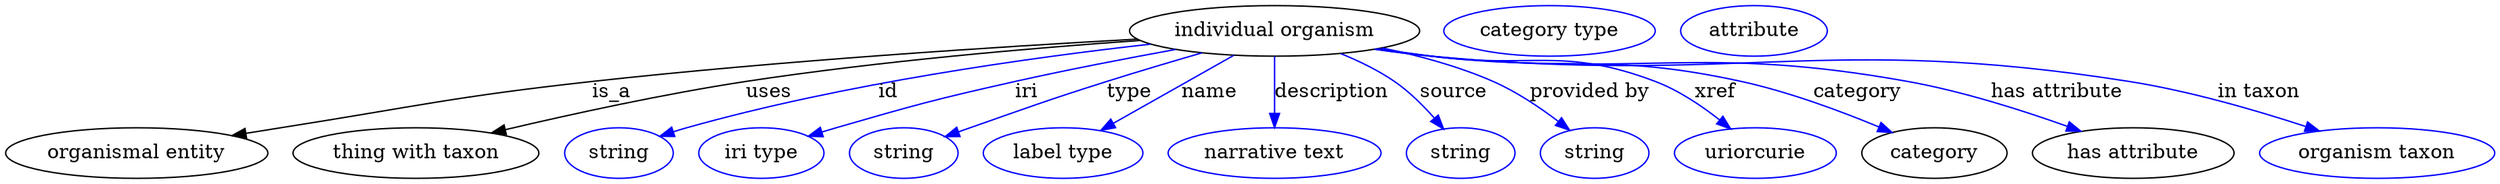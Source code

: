digraph {
	graph [bb="0,0,1764.1,123"];
	node [label="\N"];
	"individual organism"	[height=0.5,
		label="individual organism",
		pos="898.94,105",
		width=2.8525];
	"organismal entity"	[height=0.5,
		pos="92.942,18",
		width=2.5817];
	"individual organism" -> "organismal entity"	[label=is_a,
		lp="428.94,61.5",
		pos="e,160.4,30.402 801.4,99.148 703.51,93.762 548.5,83.823 414.94,69 316.67,58.093 292.6,51.461 194.94,36 187,34.743 178.71,33.405 170.45,\
32.053"];
	"thing with taxon"	[height=0.5,
		pos="290.94,18",
		width=2.4192];
	"individual organism" -> "thing with taxon"	[label=uses,
		lp="540.44,61.5",
		pos="e,344.28,32.33 803.39,98.213 727.38,92.856 618.46,83.501 523.94,69 466.03,60.116 400.89,45.761 354.24,34.706"];
	id	[color=blue,
		height=0.5,
		label=string,
		pos="433.94,18",
		width=1.0652];
	"individual organism" -> id	[color=blue,
		label=id,
		lp="624.94,61.5",
		pos="e,462.94,29.948 811.02,95.561 725.75,86.002 593.28,67.504 481.94,36 478.84,35.121 475.64,34.148 472.44,33.124",
		style=solid];
	iri	[color=blue,
		height=0.5,
		label="iri type",
		pos="534.94,18",
		width=1.2277];
	"individual organism" -> iri	[color=blue,
		label=iri,
		lp="722.94,61.5",
		pos="e,568.57,29.865 828.81,91.82 794.39,85.547 752.37,77.451 714.94,69 658.47,56.251 644.57,52.03 588.94,36 585.43,34.988 581.8,33.911 \
578.16,32.81",
		style=solid];
	type	[color=blue,
		height=0.5,
		label=string,
		pos="635.94,18",
		width=1.0652];
	"individual organism" -> type	[color=blue,
		label=type,
		lp="795.94,61.5",
		pos="e,665.24,29.697 847.55,89.394 826.53,83.288 802.01,75.996 779.94,69 736.53,55.239 725.91,51.079 682.94,36 680.26,35.057 677.49,34.077 \
674.7,33.084",
		style=solid];
	name	[color=blue,
		height=0.5,
		label="label type",
		pos="748.94,18",
		width=1.5707];
	"individual organism" -> name	[color=blue,
		label=name,
		lp="852.94,61.5",
		pos="e,775.76,34.196 870.02,87.611 845.65,73.802 810.68,53.988 784.59,39.199",
		style=solid];
	description	[color=blue,
		height=0.5,
		label="narrative text",
		pos="898.94,18",
		width=2.0943];
	"individual organism" -> description	[color=blue,
		label=description,
		lp="939.44,61.5",
		pos="e,898.94,36.175 898.94,86.799 898.94,75.163 898.94,59.548 898.94,46.237",
		style=solid];
	source	[color=blue,
		height=0.5,
		label=string,
		pos="1030.9,18",
		width=1.0652];
	"individual organism" -> source	[color=blue,
		label=source,
		lp="1025.9,61.5",
		pos="e,1018.8,35.129 945.78,88.861 958.72,83.596 972.38,76.97 983.94,69 994.41,61.784 1004.3,51.893 1012.3,42.813",
		style=solid];
	"provided by"	[color=blue,
		height=0.5,
		label=string,
		pos="1125.9,18",
		width=1.0652];
	"individual organism" -> "provided by"	[color=blue,
		label="provided by",
		lp="1122.4,61.5",
		pos="e,1108.5,34.036 975.31,92.822 1001,87.492 1029.3,79.833 1053.9,69 1070.5,61.709 1087.2,50.399 1100.4,40.379",
		style=solid];
	xref	[color=blue,
		height=0.5,
		label=uriorcurie,
		pos="1239.9,18",
		width=1.5887];
	"individual organism" -> xref	[color=blue,
		label=xref,
		lp="1211.4,61.5",
		pos="e,1222.4,35.149 972.32,92.346 984.86,90.473 997.77,88.621 1009.9,87 1080.4,77.615 1102.5,94.262 1168.9,69 1185.5,62.718 1201.8,51.695 \
1214.6,41.594",
		style=solid];
	category	[height=0.5,
		pos="1366.9,18",
		width=1.4263];
	"individual organism" -> category	[color=blue,
		label=category,
		lp="1312.4,61.5",
		pos="e,1336.9,32.626 971.39,92.154 984.21,90.272 997.45,88.465 1009.9,87 1107.4,75.567 1134.1,90.006 1229.9,69 1263.8,61.588 1300.5,47.834 \
1327.4,36.624",
		style=solid];
	"has attribute"	[height=0.5,
		pos="1507.9,18",
		width=1.9859];
	"individual organism" -> "has attribute"	[color=blue,
		label="has attribute",
		lp="1453.9,61.5",
		pos="e,1470.8,33.524 970.16,92.028 983.36,90.113 997.05,88.328 1009.9,87 1159.6,71.594 1199.9,95.643 1347.9,69 1387,61.97 1429.9,48.238 \
1461.4,36.942",
		style=solid];
	"in taxon"	[color=blue,
		height=0.5,
		label="organism taxon",
		pos="1680.9,18",
		width=2.3109];
	"individual organism" -> "in taxon"	[color=blue,
		label="in taxon",
		lp="1596.9,61.5",
		pos="e,1640,33.678 969.85,91.892 983.14,89.978 996.94,88.228 1009.9,87 1229.1,66.302 1287.5,103.33 1504.9,69 1547.9,62.215 1595.3,48.376 \
1630.1,36.974",
		style=solid];
	"named thing_category"	[color=blue,
		height=0.5,
		label="category type",
		pos="1093.9,105",
		width=2.0762];
	"organismal entity_has attribute"	[color=blue,
		height=0.5,
		label=attribute,
		pos="1238.9,105",
		width=1.4443];
}
